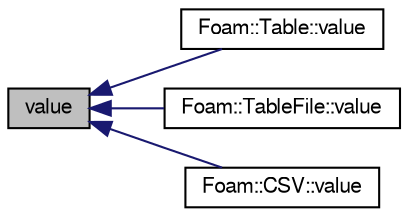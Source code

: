 digraph "value"
{
  bgcolor="transparent";
  edge [fontname="FreeSans",fontsize="10",labelfontname="FreeSans",labelfontsize="10"];
  node [fontname="FreeSans",fontsize="10",shape=record];
  rankdir="LR";
  Node1 [label="value",height=0.2,width=0.4,color="black", fillcolor="grey75", style="filled" fontcolor="black"];
  Node1 -> Node2 [dir="back",color="midnightblue",fontsize="10",style="solid",fontname="FreeSans"];
  Node2 [label="Foam::Table::value",height=0.2,width=0.4,color="black",URL="$a02478.html#a96a6c6b0de8bc64aec21548ef6e25ee4",tooltip="Return Table value. "];
  Node1 -> Node3 [dir="back",color="midnightblue",fontsize="10",style="solid",fontname="FreeSans"];
  Node3 [label="Foam::TableFile::value",height=0.2,width=0.4,color="black",URL="$a02480.html#a96a6c6b0de8bc64aec21548ef6e25ee4",tooltip="Return TableFile value. "];
  Node1 -> Node4 [dir="back",color="midnightblue",fontsize="10",style="solid",fontname="FreeSans"];
  Node4 [label="Foam::CSV::value",height=0.2,width=0.4,color="black",URL="$a00417.html#a96a6c6b0de8bc64aec21548ef6e25ee4",tooltip="Return Table value. "];
}
